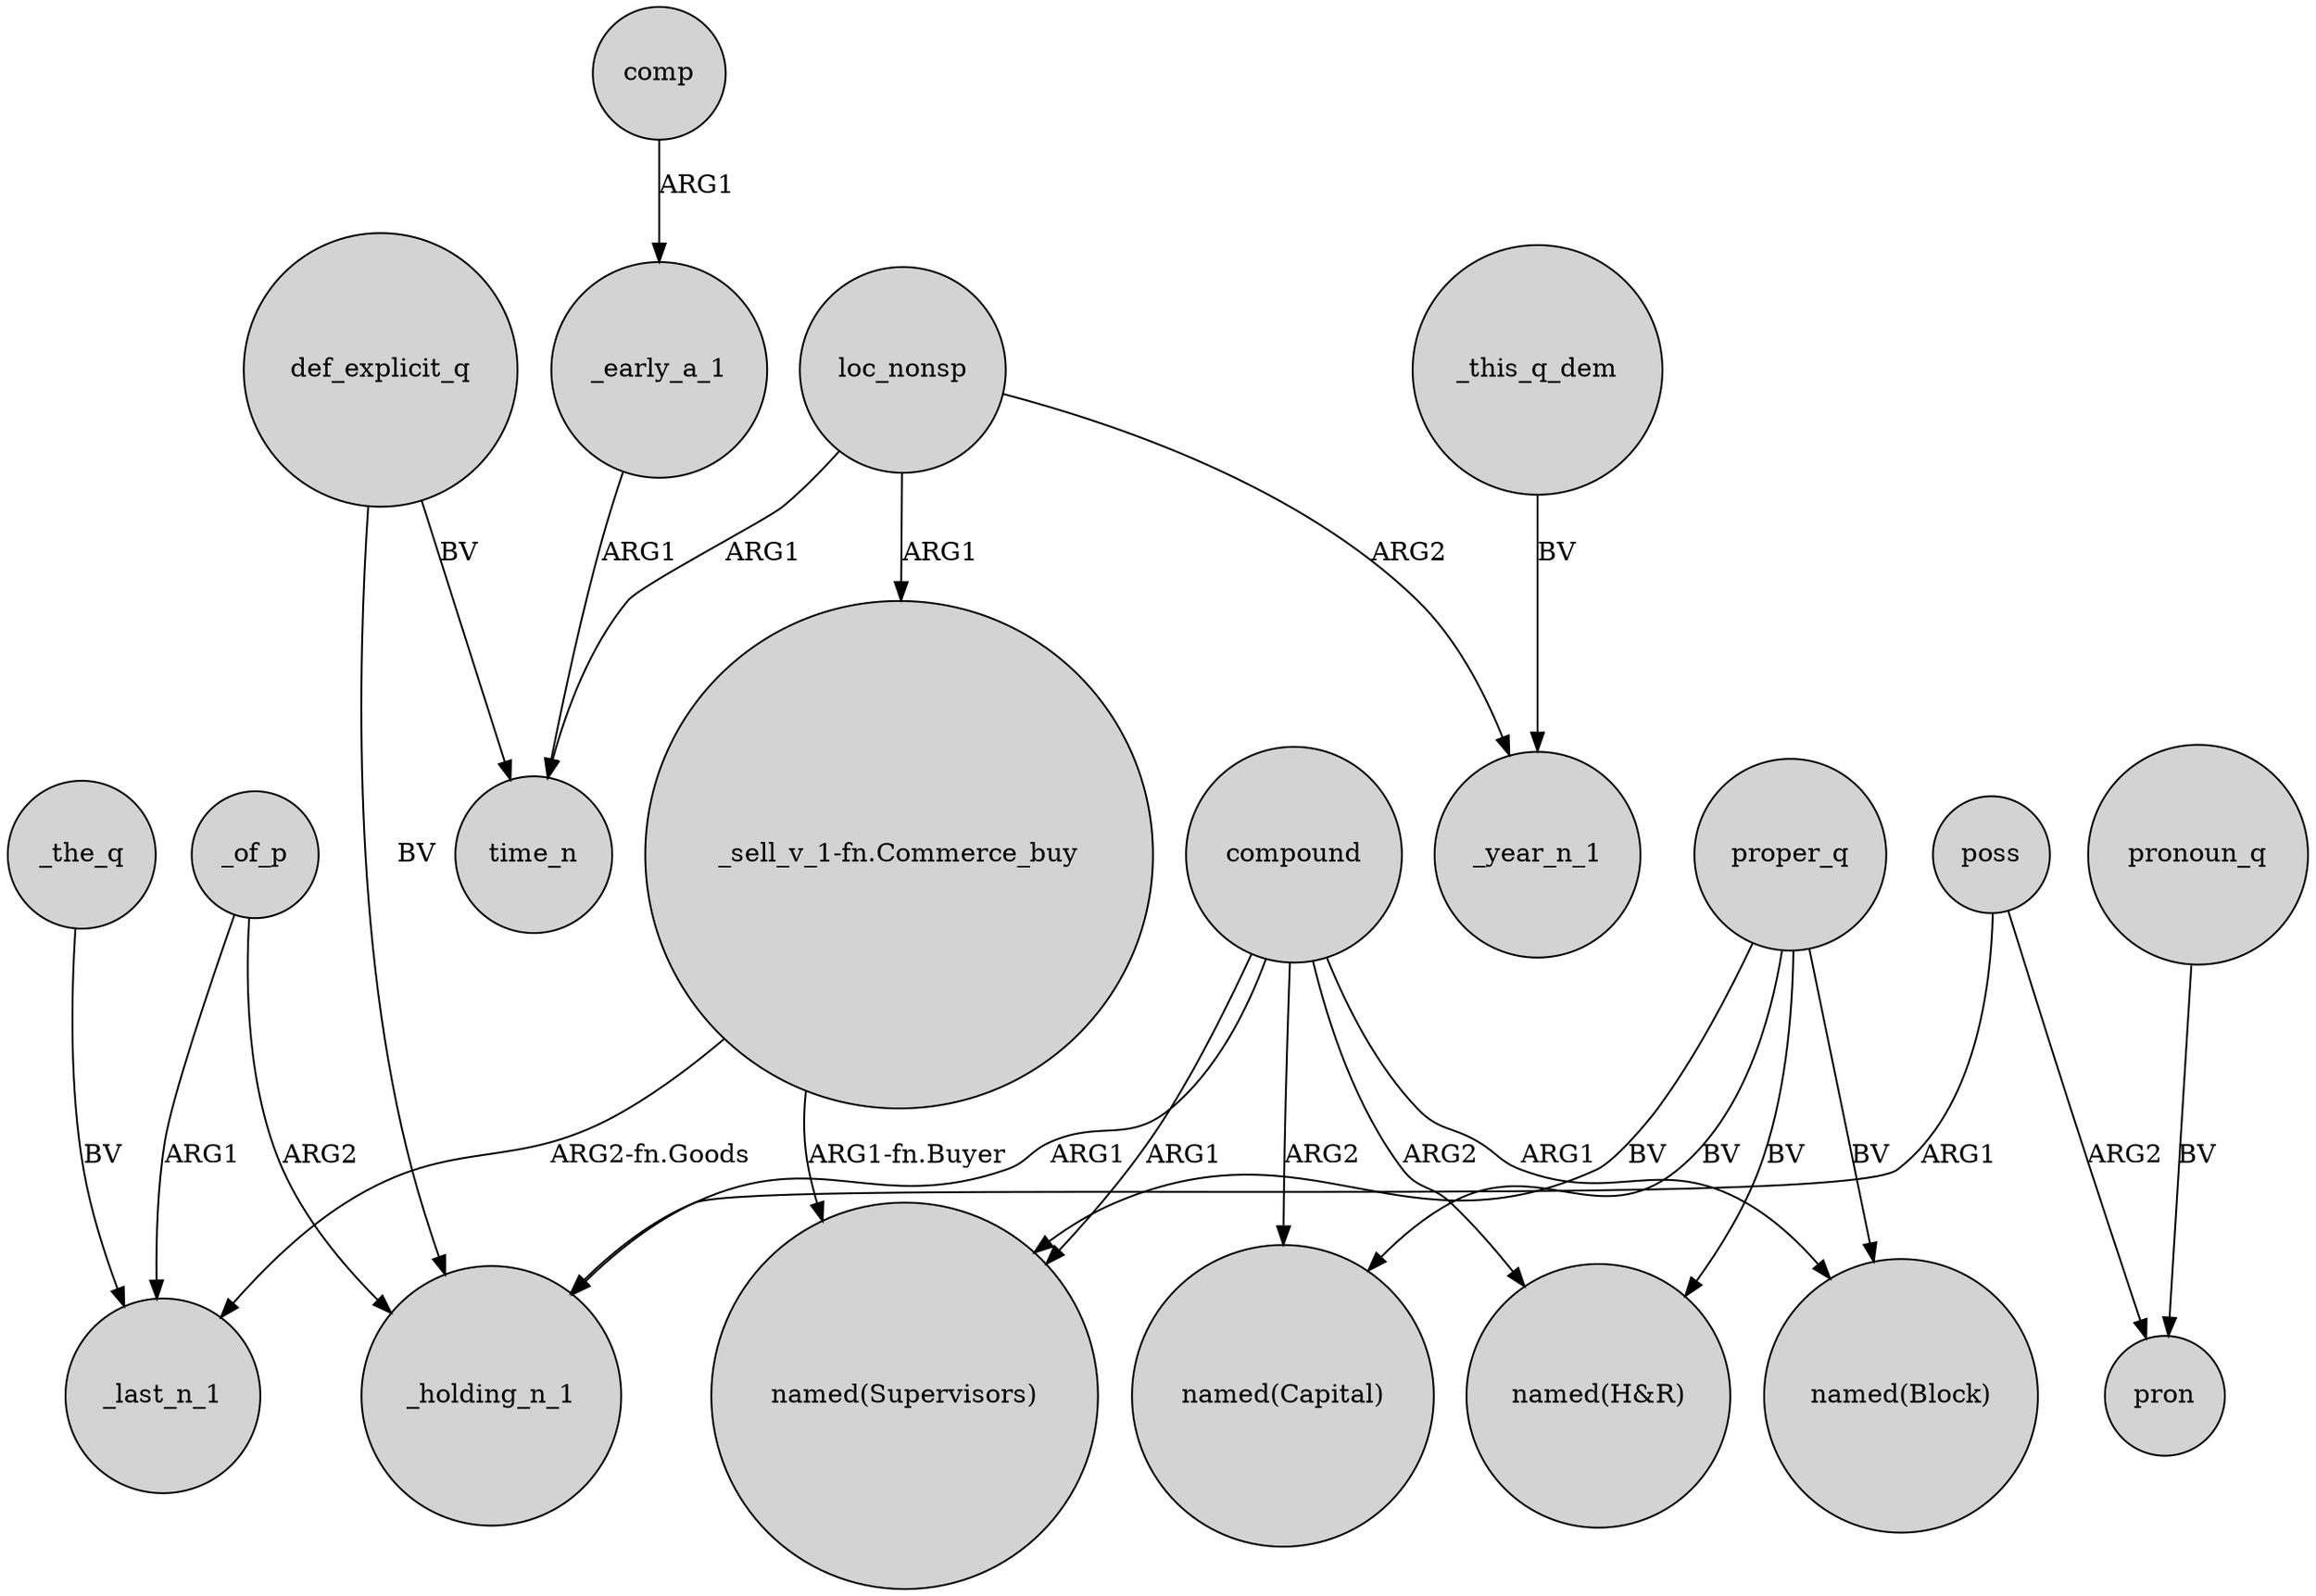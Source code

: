digraph {
	node [shape=circle style=filled]
	_early_a_1 -> time_n [label=ARG1]
	compound -> "named(Capital)" [label=ARG2]
	proper_q -> "named(Capital)" [label=BV]
	compound -> "named(H&R)" [label=ARG2]
	"_sell_v_1-fn.Commerce_buy" -> _last_n_1 [label="ARG2-fn.Goods"]
	proper_q -> "named(Supervisors)" [label=BV]
	compound -> _holding_n_1 [label=ARG1]
	comp -> _early_a_1 [label=ARG1]
	proper_q -> "named(H&R)" [label=BV]
	loc_nonsp -> "_sell_v_1-fn.Commerce_buy" [label=ARG1]
	loc_nonsp -> _year_n_1 [label=ARG2]
	compound -> "named(Block)" [label=ARG1]
	_of_p -> _last_n_1 [label=ARG1]
	pronoun_q -> pron [label=BV]
	"_sell_v_1-fn.Commerce_buy" -> "named(Supervisors)" [label="ARG1-fn.Buyer"]
	poss -> pron [label=ARG2]
	proper_q -> "named(Block)" [label=BV]
	_this_q_dem -> _year_n_1 [label=BV]
	_the_q -> _last_n_1 [label=BV]
	loc_nonsp -> time_n [label=ARG1]
	compound -> "named(Supervisors)" [label=ARG1]
	def_explicit_q -> _holding_n_1 [label=BV]
	poss -> _holding_n_1 [label=ARG1]
	def_explicit_q -> time_n [label=BV]
	_of_p -> _holding_n_1 [label=ARG2]
}

